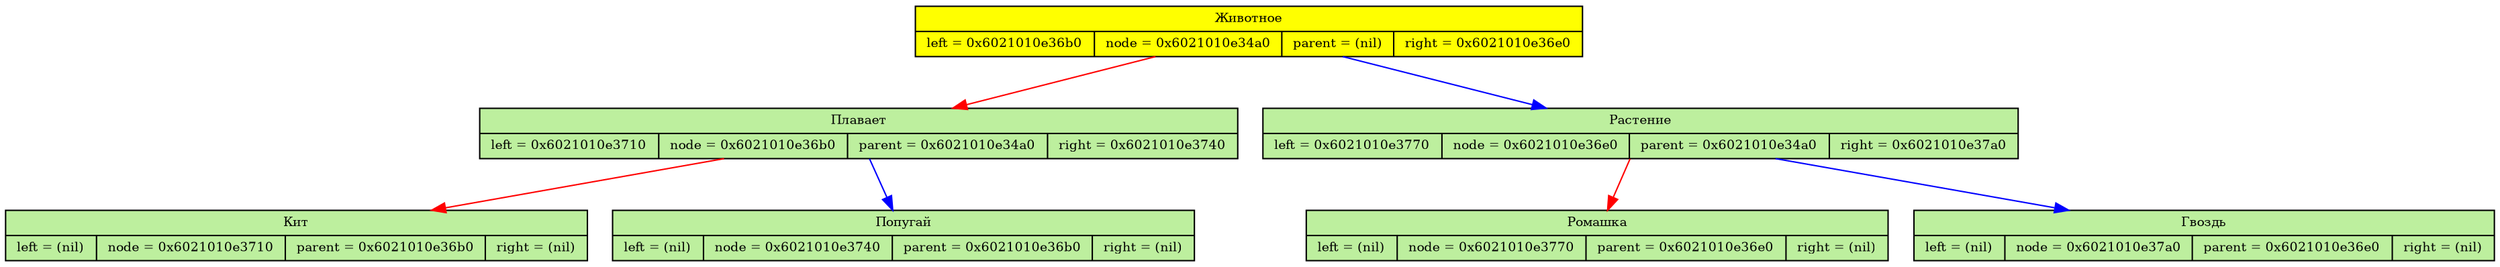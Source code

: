 digraph
{
	node[fontsize=9]

	node_0x6021010e34a0 [shape=record, label = "{Животное| {left = 0x6021010e36b0 | node = 0x6021010e34a0 | parent = (nil) | right = 0x6021010e36e0}}" style="filled",fillcolor="yellow"]

	node_0x6021010e36b0 [shape=record, label = "{Плавает| {left = 0x6021010e3710 | node = 0x6021010e36b0 | parent = 0x6021010e34a0 | right = 0x6021010e3740}}" style="filled",fillcolor="#BDEF9E"]

	edge[color="red",fontsize=12]
	node_0x6021010e34a0 -> node_0x6021010e36b0

	node_0x6021010e3710 [shape=record, label = "{Кит| {left = (nil) | node = 0x6021010e3710 | parent = 0x6021010e36b0 | right = (nil)}}" style="filled",fillcolor="#BDEF9E"]

	edge[color="red",fontsize=12]
	node_0x6021010e36b0 -> node_0x6021010e3710

	node_0x6021010e3740 [shape=record, label = "{Попугай| {left = (nil) | node = 0x6021010e3740 | parent = 0x6021010e36b0 | right = (nil)}}" style="filled",fillcolor="#BDEF9E"]

	edge[color="blue",fontsize=12]
	node_0x6021010e36b0 -> node_0x6021010e3740

	node_0x6021010e36e0 [shape=record, label = "{Растение| {left = 0x6021010e3770 | node = 0x6021010e36e0 | parent = 0x6021010e34a0 | right = 0x6021010e37a0}}" style="filled",fillcolor="#BDEF9E"]

	edge[color="blue",fontsize=12]
	node_0x6021010e34a0 -> node_0x6021010e36e0

	node_0x6021010e3770 [shape=record, label = "{Ромашка| {left = (nil) | node = 0x6021010e3770 | parent = 0x6021010e36e0 | right = (nil)}}" style="filled",fillcolor="#BDEF9E"]

	edge[color="red",fontsize=12]
	node_0x6021010e36e0 -> node_0x6021010e3770

	node_0x6021010e37a0 [shape=record, label = "{Гвоздь| {left = (nil) | node = 0x6021010e37a0 | parent = 0x6021010e36e0 | right = (nil)}}" style="filled",fillcolor="#BDEF9E"]

	edge[color="blue",fontsize=12]
	node_0x6021010e36e0 -> node_0x6021010e37a0

	}